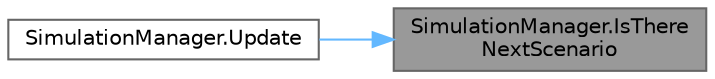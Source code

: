 digraph "SimulationManager.IsThereNextScenario"
{
 // LATEX_PDF_SIZE
  bgcolor="transparent";
  edge [fontname=Helvetica,fontsize=10,labelfontname=Helvetica,labelfontsize=10];
  node [fontname=Helvetica,fontsize=10,shape=box,height=0.2,width=0.4];
  rankdir="RL";
  Node1 [id="Node000001",label="SimulationManager.IsThere\lNextScenario",height=0.2,width=0.4,color="gray40", fillcolor="grey60", style="filled", fontcolor="black",tooltip="Check if there is next scenario."];
  Node1 -> Node2 [id="edge1_Node000001_Node000002",dir="back",color="steelblue1",style="solid",tooltip=" "];
  Node2 [id="Node000002",label="SimulationManager.Update",height=0.2,width=0.4,color="grey40", fillcolor="white", style="filled",URL="$class_simulation_manager.html#a6c75de507b04005d131ac37f0a1685a5",tooltip="Called every simulation step Handles switching to other scenes if scenario in current one has finishe..."];
}
